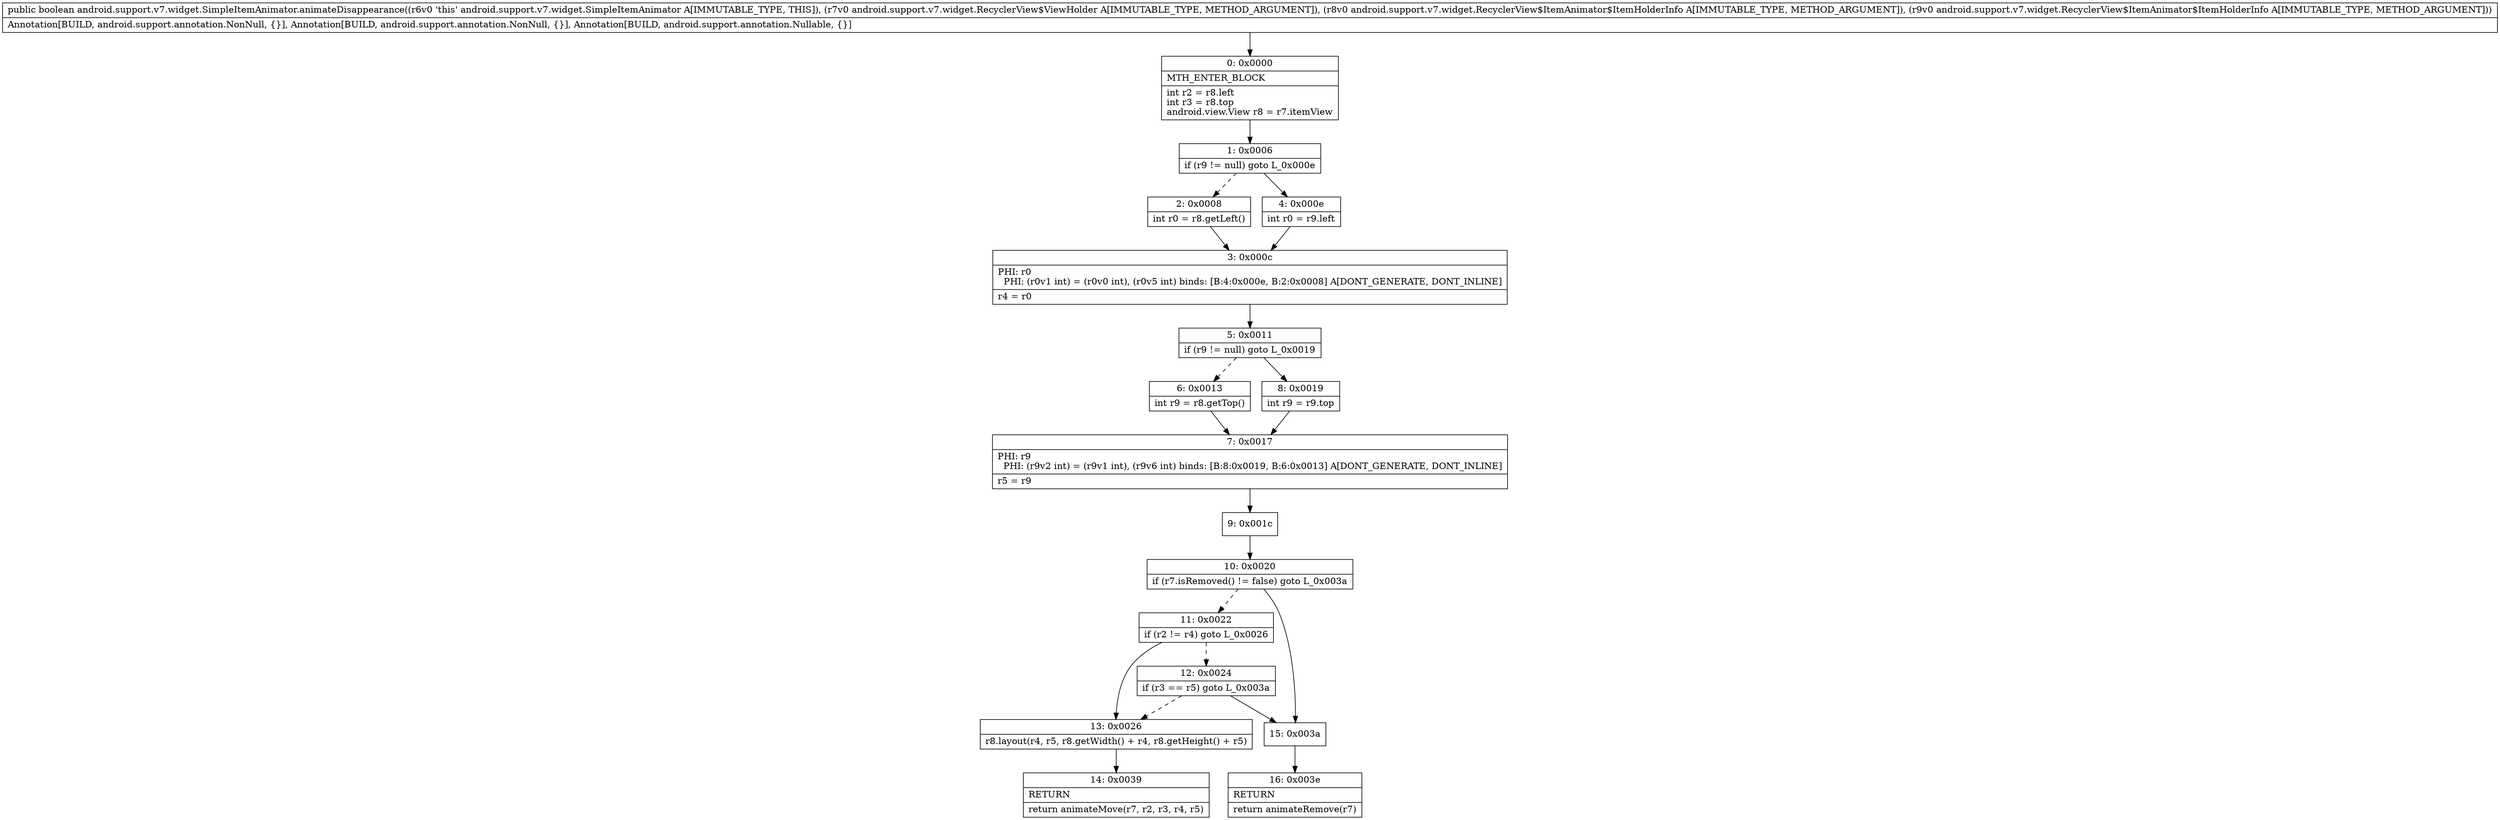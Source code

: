 digraph "CFG forandroid.support.v7.widget.SimpleItemAnimator.animateDisappearance(Landroid\/support\/v7\/widget\/RecyclerView$ViewHolder;Landroid\/support\/v7\/widget\/RecyclerView$ItemAnimator$ItemHolderInfo;Landroid\/support\/v7\/widget\/RecyclerView$ItemAnimator$ItemHolderInfo;)Z" {
Node_0 [shape=record,label="{0\:\ 0x0000|MTH_ENTER_BLOCK\l|int r2 = r8.left\lint r3 = r8.top\landroid.view.View r8 = r7.itemView\l}"];
Node_1 [shape=record,label="{1\:\ 0x0006|if (r9 != null) goto L_0x000e\l}"];
Node_2 [shape=record,label="{2\:\ 0x0008|int r0 = r8.getLeft()\l}"];
Node_3 [shape=record,label="{3\:\ 0x000c|PHI: r0 \l  PHI: (r0v1 int) = (r0v0 int), (r0v5 int) binds: [B:4:0x000e, B:2:0x0008] A[DONT_GENERATE, DONT_INLINE]\l|r4 = r0\l}"];
Node_4 [shape=record,label="{4\:\ 0x000e|int r0 = r9.left\l}"];
Node_5 [shape=record,label="{5\:\ 0x0011|if (r9 != null) goto L_0x0019\l}"];
Node_6 [shape=record,label="{6\:\ 0x0013|int r9 = r8.getTop()\l}"];
Node_7 [shape=record,label="{7\:\ 0x0017|PHI: r9 \l  PHI: (r9v2 int) = (r9v1 int), (r9v6 int) binds: [B:8:0x0019, B:6:0x0013] A[DONT_GENERATE, DONT_INLINE]\l|r5 = r9\l}"];
Node_8 [shape=record,label="{8\:\ 0x0019|int r9 = r9.top\l}"];
Node_9 [shape=record,label="{9\:\ 0x001c}"];
Node_10 [shape=record,label="{10\:\ 0x0020|if (r7.isRemoved() != false) goto L_0x003a\l}"];
Node_11 [shape=record,label="{11\:\ 0x0022|if (r2 != r4) goto L_0x0026\l}"];
Node_12 [shape=record,label="{12\:\ 0x0024|if (r3 == r5) goto L_0x003a\l}"];
Node_13 [shape=record,label="{13\:\ 0x0026|r8.layout(r4, r5, r8.getWidth() + r4, r8.getHeight() + r5)\l}"];
Node_14 [shape=record,label="{14\:\ 0x0039|RETURN\l|return animateMove(r7, r2, r3, r4, r5)\l}"];
Node_15 [shape=record,label="{15\:\ 0x003a}"];
Node_16 [shape=record,label="{16\:\ 0x003e|RETURN\l|return animateRemove(r7)\l}"];
MethodNode[shape=record,label="{public boolean android.support.v7.widget.SimpleItemAnimator.animateDisappearance((r6v0 'this' android.support.v7.widget.SimpleItemAnimator A[IMMUTABLE_TYPE, THIS]), (r7v0 android.support.v7.widget.RecyclerView$ViewHolder A[IMMUTABLE_TYPE, METHOD_ARGUMENT]), (r8v0 android.support.v7.widget.RecyclerView$ItemAnimator$ItemHolderInfo A[IMMUTABLE_TYPE, METHOD_ARGUMENT]), (r9v0 android.support.v7.widget.RecyclerView$ItemAnimator$ItemHolderInfo A[IMMUTABLE_TYPE, METHOD_ARGUMENT]))  | Annotation[BUILD, android.support.annotation.NonNull, \{\}], Annotation[BUILD, android.support.annotation.NonNull, \{\}], Annotation[BUILD, android.support.annotation.Nullable, \{\}]\l}"];
MethodNode -> Node_0;
Node_0 -> Node_1;
Node_1 -> Node_2[style=dashed];
Node_1 -> Node_4;
Node_2 -> Node_3;
Node_3 -> Node_5;
Node_4 -> Node_3;
Node_5 -> Node_6[style=dashed];
Node_5 -> Node_8;
Node_6 -> Node_7;
Node_7 -> Node_9;
Node_8 -> Node_7;
Node_9 -> Node_10;
Node_10 -> Node_11[style=dashed];
Node_10 -> Node_15;
Node_11 -> Node_12[style=dashed];
Node_11 -> Node_13;
Node_12 -> Node_13[style=dashed];
Node_12 -> Node_15;
Node_13 -> Node_14;
Node_15 -> Node_16;
}

